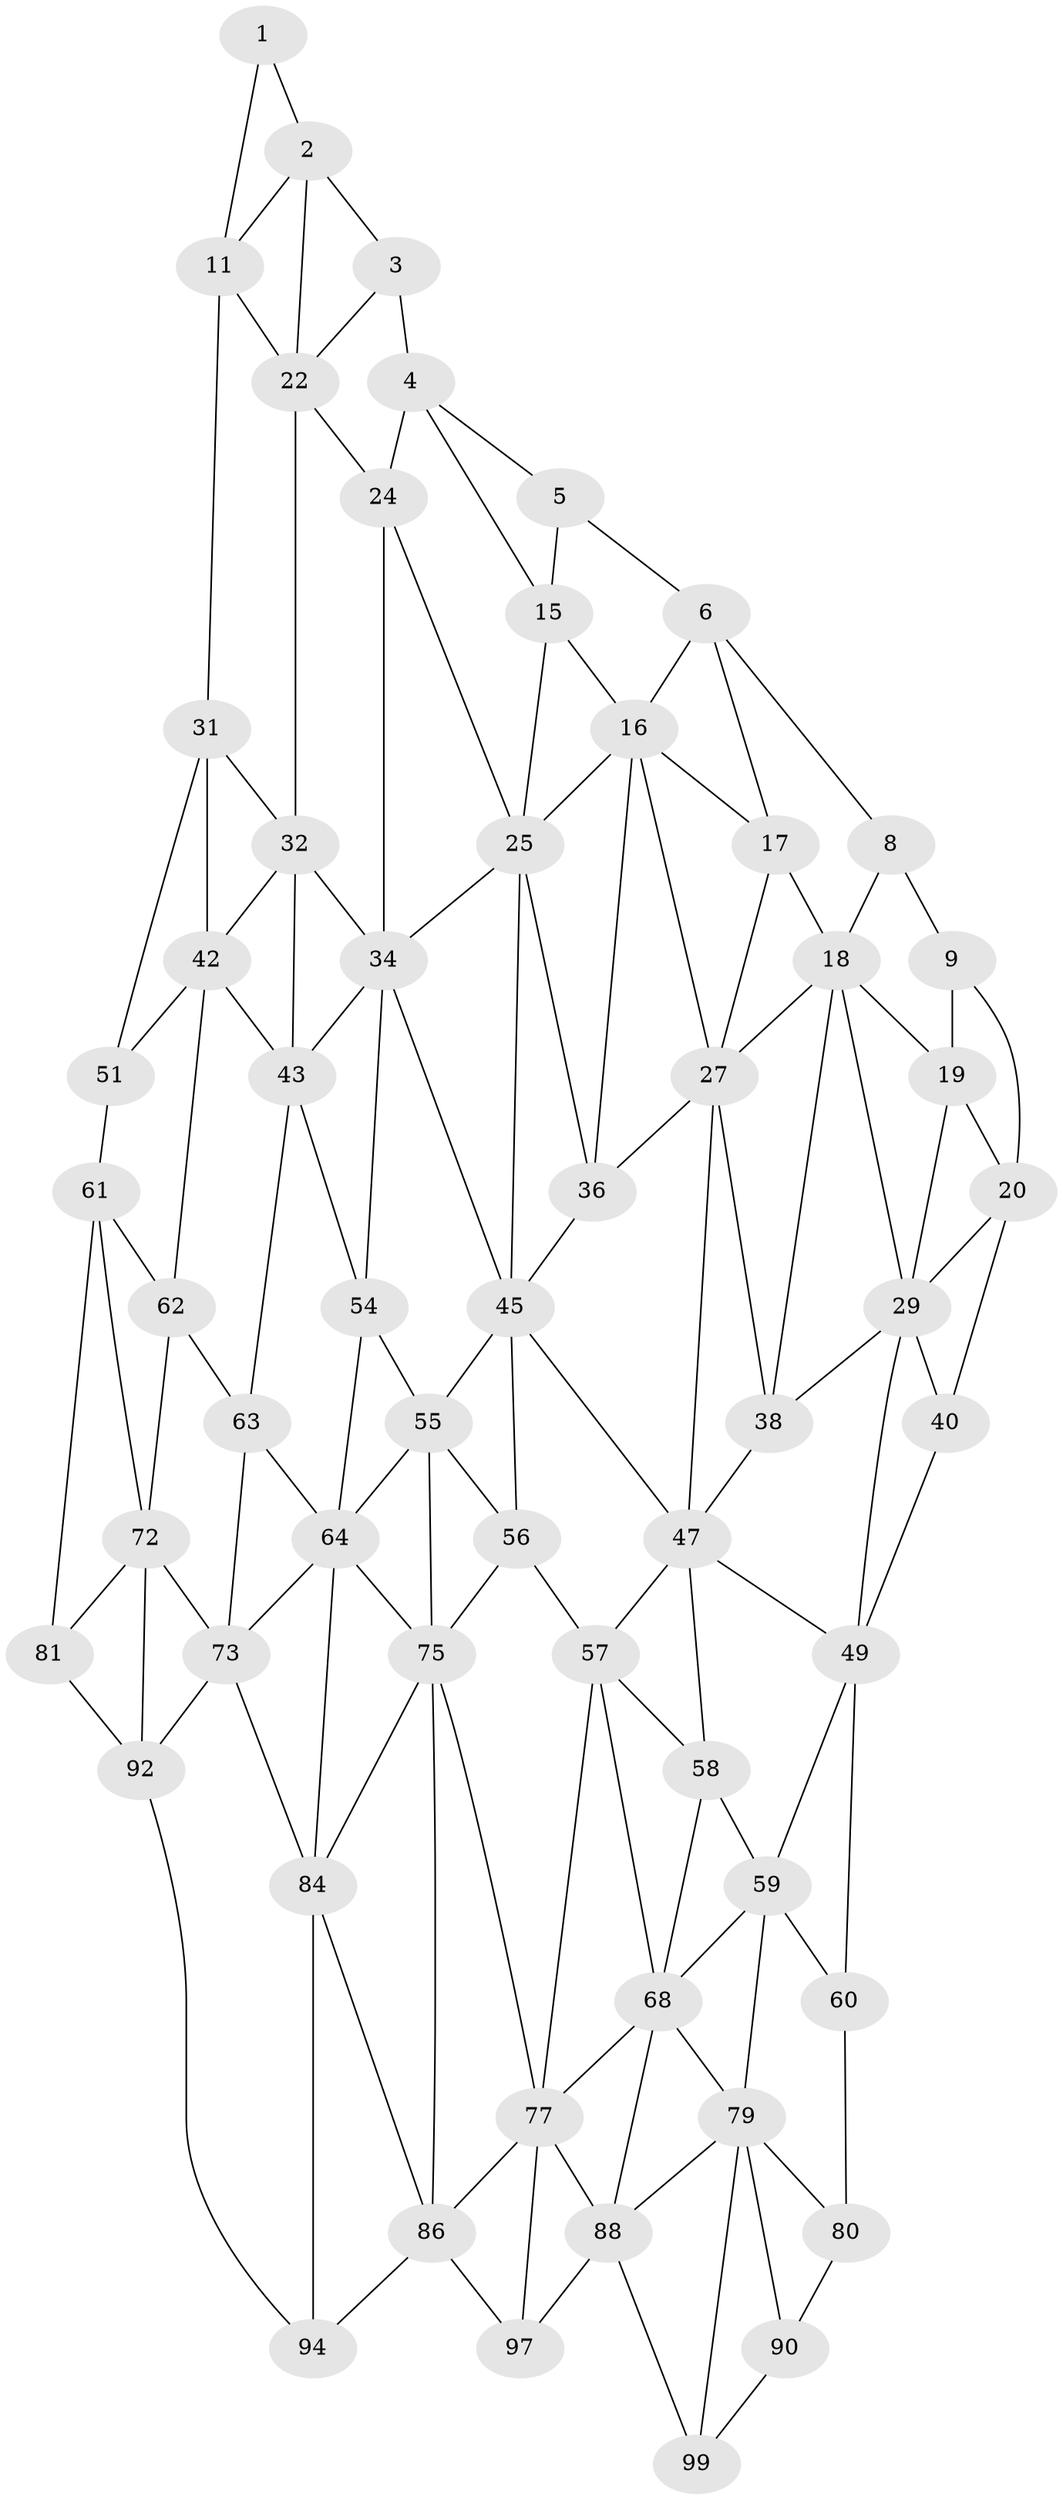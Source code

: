 // original degree distribution, {2: 0.04, 3: 0.32, 4: 0.64}
// Generated by graph-tools (version 1.1) at 2025/38/02/21/25 10:38:57]
// undirected, 59 vertices, 130 edges
graph export_dot {
graph [start="1"]
  node [color=gray90,style=filled];
  1;
  2 [super="+12"];
  3 [super="+13"];
  4 [super="+14"];
  5;
  6 [super="+7"];
  8;
  9 [super="+10"];
  11 [super="+21"];
  15;
  16 [super="+26"];
  17;
  18 [super="+28"];
  19;
  20 [super="+30"];
  22 [super="+23"];
  24;
  25 [super="+35"];
  27 [super="+37"];
  29 [super="+39"];
  31 [super="+41"];
  32 [super="+33"];
  34 [super="+44"];
  36;
  38;
  40;
  42 [super="+52"];
  43 [super="+53"];
  45 [super="+46"];
  47 [super="+48"];
  49 [super="+50"];
  51;
  54;
  55 [super="+65"];
  56 [super="+66"];
  57 [super="+67"];
  58;
  59 [super="+69"];
  60 [super="+70"];
  61 [super="+71"];
  62;
  63;
  64 [super="+74"];
  68 [super="+78"];
  72 [super="+82"];
  73 [super="+83"];
  75 [super="+76"];
  77 [super="+87"];
  79 [super="+89"];
  80;
  81 [super="+91"];
  84 [super="+85"];
  86 [super="+96"];
  88 [super="+98"];
  90;
  92 [super="+93"];
  94 [super="+95"];
  97;
  99 [super="+100"];
  1 -- 11;
  1 -- 2;
  2 -- 3 [weight=2];
  2 -- 11;
  2 -- 22;
  3 -- 4 [weight=2];
  3 -- 22;
  4 -- 5;
  4 -- 24;
  4 -- 15;
  5 -- 15;
  5 -- 6;
  6 -- 16;
  6 -- 8;
  6 -- 17;
  8 -- 18;
  8 -- 9;
  9 -- 19;
  9 -- 20;
  11 -- 22;
  11 -- 31;
  15 -- 25;
  15 -- 16;
  16 -- 17;
  16 -- 25;
  16 -- 27;
  16 -- 36;
  17 -- 27;
  17 -- 18;
  18 -- 19;
  18 -- 27;
  18 -- 29;
  18 -- 38;
  19 -- 29;
  19 -- 20;
  20 -- 40;
  20 -- 29;
  22 -- 32 [weight=2];
  22 -- 24;
  24 -- 34;
  24 -- 25;
  25 -- 34;
  25 -- 36;
  25 -- 45;
  27 -- 36;
  27 -- 38;
  27 -- 47;
  29 -- 40;
  29 -- 49;
  29 -- 38;
  31 -- 32;
  31 -- 42;
  31 -- 51;
  32 -- 42;
  32 -- 34;
  32 -- 43;
  34 -- 43;
  34 -- 45;
  34 -- 54;
  36 -- 45;
  38 -- 47;
  40 -- 49;
  42 -- 43 [weight=2];
  42 -- 51;
  42 -- 62;
  43 -- 54;
  43 -- 63;
  45 -- 55;
  45 -- 56;
  45 -- 47;
  47 -- 57;
  47 -- 49;
  47 -- 58;
  49 -- 59;
  49 -- 60;
  51 -- 61;
  54 -- 64;
  54 -- 55;
  55 -- 56 [weight=2];
  55 -- 64;
  55 -- 75;
  56 -- 57 [weight=2];
  56 -- 75;
  57 -- 58;
  57 -- 68;
  57 -- 77;
  58 -- 68;
  58 -- 59;
  59 -- 60 [weight=2];
  59 -- 68;
  59 -- 79;
  60 -- 80;
  61 -- 62;
  61 -- 72;
  61 -- 81;
  62 -- 72;
  62 -- 63;
  63 -- 73;
  63 -- 64;
  64 -- 73;
  64 -- 75;
  64 -- 84;
  68 -- 88;
  68 -- 77;
  68 -- 79;
  72 -- 73 [weight=2];
  72 -- 81;
  72 -- 92;
  73 -- 84;
  73 -- 92;
  75 -- 77;
  75 -- 86;
  75 -- 84;
  77 -- 88;
  77 -- 97;
  77 -- 86;
  79 -- 80;
  79 -- 88;
  79 -- 90;
  79 -- 99;
  80 -- 90;
  81 -- 92;
  84 -- 94 [weight=2];
  84 -- 86;
  86 -- 94;
  86 -- 97;
  88 -- 97;
  88 -- 99;
  90 -- 99;
  92 -- 94;
}
